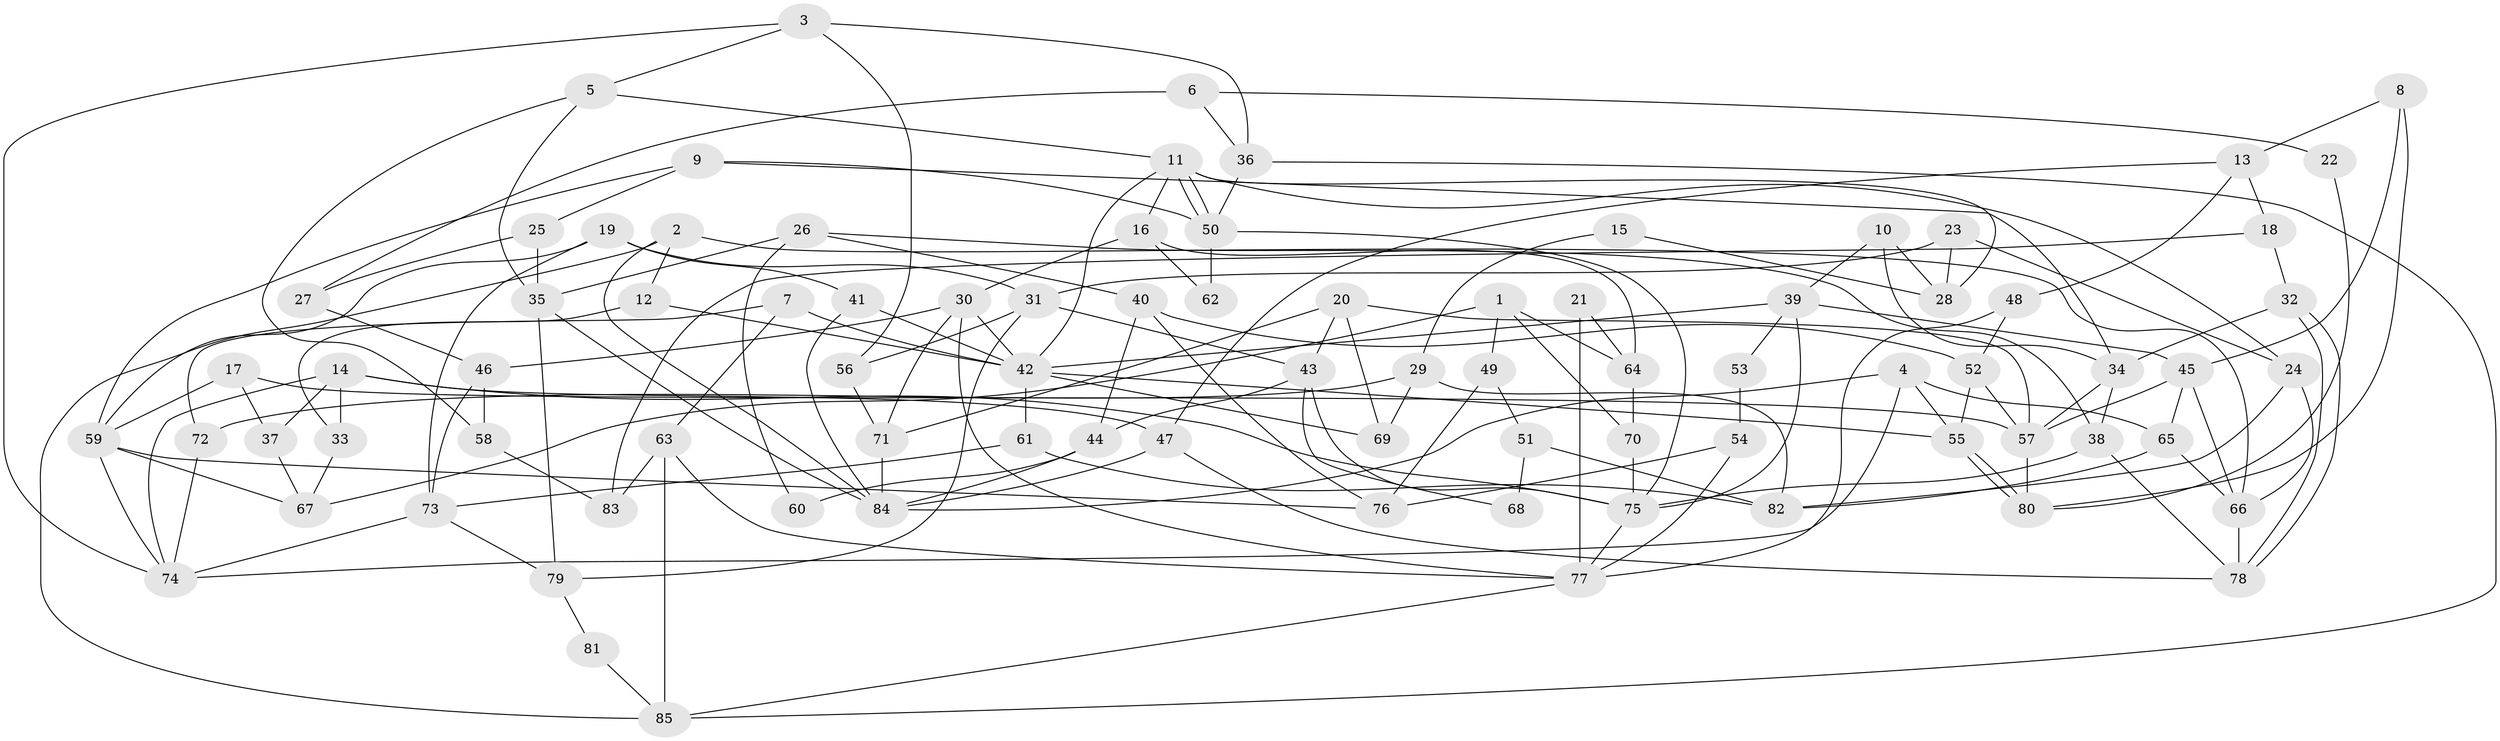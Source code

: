 // Generated by graph-tools (version 1.1) at 2025/02/03/09/25 03:02:00]
// undirected, 85 vertices, 170 edges
graph export_dot {
graph [start="1"]
  node [color=gray90,style=filled];
  1;
  2;
  3;
  4;
  5;
  6;
  7;
  8;
  9;
  10;
  11;
  12;
  13;
  14;
  15;
  16;
  17;
  18;
  19;
  20;
  21;
  22;
  23;
  24;
  25;
  26;
  27;
  28;
  29;
  30;
  31;
  32;
  33;
  34;
  35;
  36;
  37;
  38;
  39;
  40;
  41;
  42;
  43;
  44;
  45;
  46;
  47;
  48;
  49;
  50;
  51;
  52;
  53;
  54;
  55;
  56;
  57;
  58;
  59;
  60;
  61;
  62;
  63;
  64;
  65;
  66;
  67;
  68;
  69;
  70;
  71;
  72;
  73;
  74;
  75;
  76;
  77;
  78;
  79;
  80;
  81;
  82;
  83;
  84;
  85;
  1 -- 70;
  1 -- 67;
  1 -- 49;
  1 -- 64;
  2 -- 84;
  2 -- 85;
  2 -- 12;
  2 -- 66;
  3 -- 74;
  3 -- 56;
  3 -- 5;
  3 -- 36;
  4 -- 55;
  4 -- 74;
  4 -- 65;
  4 -- 84;
  5 -- 35;
  5 -- 11;
  5 -- 58;
  6 -- 36;
  6 -- 27;
  6 -- 22;
  7 -- 42;
  7 -- 63;
  7 -- 72;
  8 -- 13;
  8 -- 45;
  8 -- 80;
  9 -- 59;
  9 -- 50;
  9 -- 25;
  9 -- 34;
  10 -- 39;
  10 -- 34;
  10 -- 28;
  11 -- 50;
  11 -- 50;
  11 -- 16;
  11 -- 24;
  11 -- 28;
  11 -- 42;
  12 -- 42;
  12 -- 33;
  13 -- 48;
  13 -- 47;
  13 -- 18;
  14 -- 74;
  14 -- 47;
  14 -- 33;
  14 -- 37;
  14 -- 75;
  15 -- 28;
  15 -- 29;
  16 -- 30;
  16 -- 62;
  16 -- 64;
  17 -- 57;
  17 -- 37;
  17 -- 59;
  18 -- 32;
  18 -- 83;
  19 -- 73;
  19 -- 31;
  19 -- 41;
  19 -- 59;
  20 -- 71;
  20 -- 57;
  20 -- 43;
  20 -- 69;
  21 -- 77;
  21 -- 64;
  22 -- 80;
  23 -- 28;
  23 -- 24;
  23 -- 31;
  24 -- 82;
  24 -- 66;
  25 -- 35;
  25 -- 27;
  26 -- 38;
  26 -- 40;
  26 -- 35;
  26 -- 60;
  27 -- 46;
  29 -- 69;
  29 -- 72;
  29 -- 82;
  30 -- 77;
  30 -- 42;
  30 -- 46;
  30 -- 71;
  31 -- 43;
  31 -- 56;
  31 -- 79;
  32 -- 78;
  32 -- 78;
  32 -- 34;
  33 -- 67;
  34 -- 57;
  34 -- 38;
  35 -- 84;
  35 -- 79;
  36 -- 50;
  36 -- 85;
  37 -- 67;
  38 -- 78;
  38 -- 75;
  39 -- 75;
  39 -- 45;
  39 -- 42;
  39 -- 53;
  40 -- 44;
  40 -- 52;
  40 -- 76;
  41 -- 42;
  41 -- 84;
  42 -- 55;
  42 -- 61;
  42 -- 69;
  43 -- 75;
  43 -- 44;
  43 -- 68;
  44 -- 84;
  44 -- 60;
  45 -- 66;
  45 -- 65;
  45 -- 57;
  46 -- 73;
  46 -- 58;
  47 -- 78;
  47 -- 84;
  48 -- 52;
  48 -- 77;
  49 -- 76;
  49 -- 51;
  50 -- 75;
  50 -- 62;
  51 -- 82;
  51 -- 68;
  52 -- 57;
  52 -- 55;
  53 -- 54;
  54 -- 77;
  54 -- 76;
  55 -- 80;
  55 -- 80;
  56 -- 71;
  57 -- 80;
  58 -- 83;
  59 -- 67;
  59 -- 74;
  59 -- 76;
  61 -- 82;
  61 -- 73;
  63 -- 83;
  63 -- 85;
  63 -- 77;
  64 -- 70;
  65 -- 66;
  65 -- 82;
  66 -- 78;
  70 -- 75;
  71 -- 84;
  72 -- 74;
  73 -- 79;
  73 -- 74;
  75 -- 77;
  77 -- 85;
  79 -- 81;
  81 -- 85;
}
